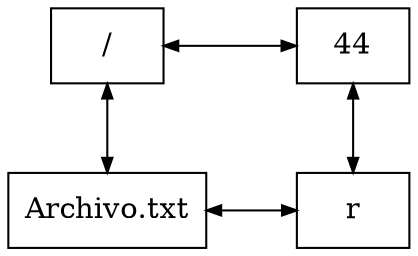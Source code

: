 digraph G { 
splines=ortho;
node[shape=box];
edge[arrowsize=0.7];
nodesep=0.6;
ranksep=0.6;
M0[ label = "/" group="0"];
Y44[label="44" group = 44];
XArchivotxt[label="Archivo.txt" group="0"];

M0 ->Y44[dir="both"];
M0 ->XArchivotxt[dir="both"];

{rank = same; M0; Y44;}
SArchivotxt_44[label="r" group="44"];

{rank=same; XArchivotxt; SArchivotxt_44;}

XArchivotxt -> SArchivotxt_44 [dir="both"]; 
Y44 -> SArchivotxt_44 [dir="both"]; 
 }